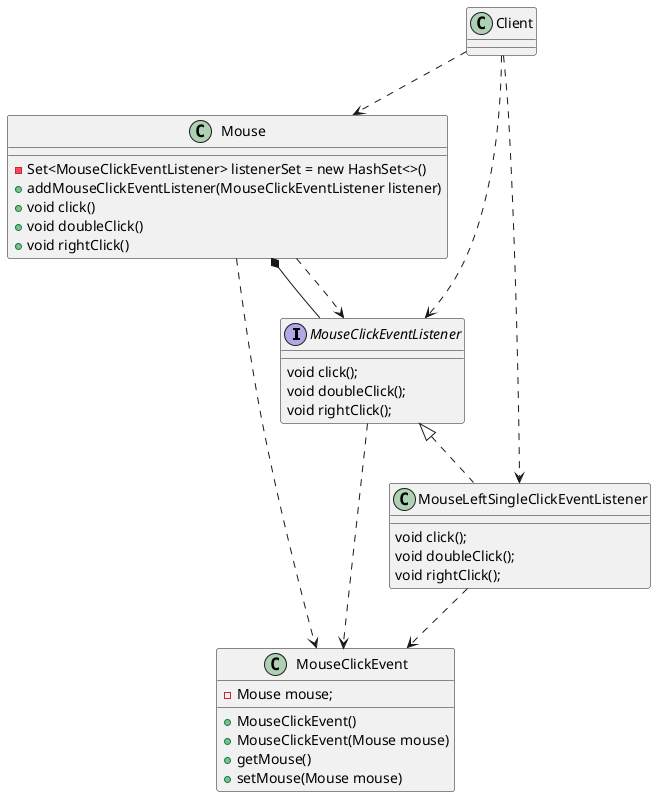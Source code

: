 @startuml

interface MouseClickEventListener {
    void click();
    void doubleClick();
    void rightClick();
}
class MouseLeftSingleClickEventListener implements MouseClickEventListener {
    void click();
    void doubleClick();
    void rightClick();
}
class MouseClickEvent {
    - Mouse mouse;
    + MouseClickEvent()
    + MouseClickEvent(Mouse mouse)
    + getMouse()
    + setMouse(Mouse mouse)
}
class Mouse {
    - Set<MouseClickEventListener> listenerSet = new HashSet<>()
    + addMouseClickEventListener(MouseClickEventListener listener)
    + void click()
    + void doubleClick()
    + void rightClick()
}

MouseClickEventListener ..> MouseClickEvent
Mouse ..> MouseClickEvent
Mouse *-- MouseClickEventListener
Mouse ..> MouseClickEventListener
MouseLeftSingleClickEventListener ..> MouseClickEvent

class Client

Client ..> Mouse
Client ..> MouseClickEventListener
Client ..> MouseLeftSingleClickEventListener

@enduml